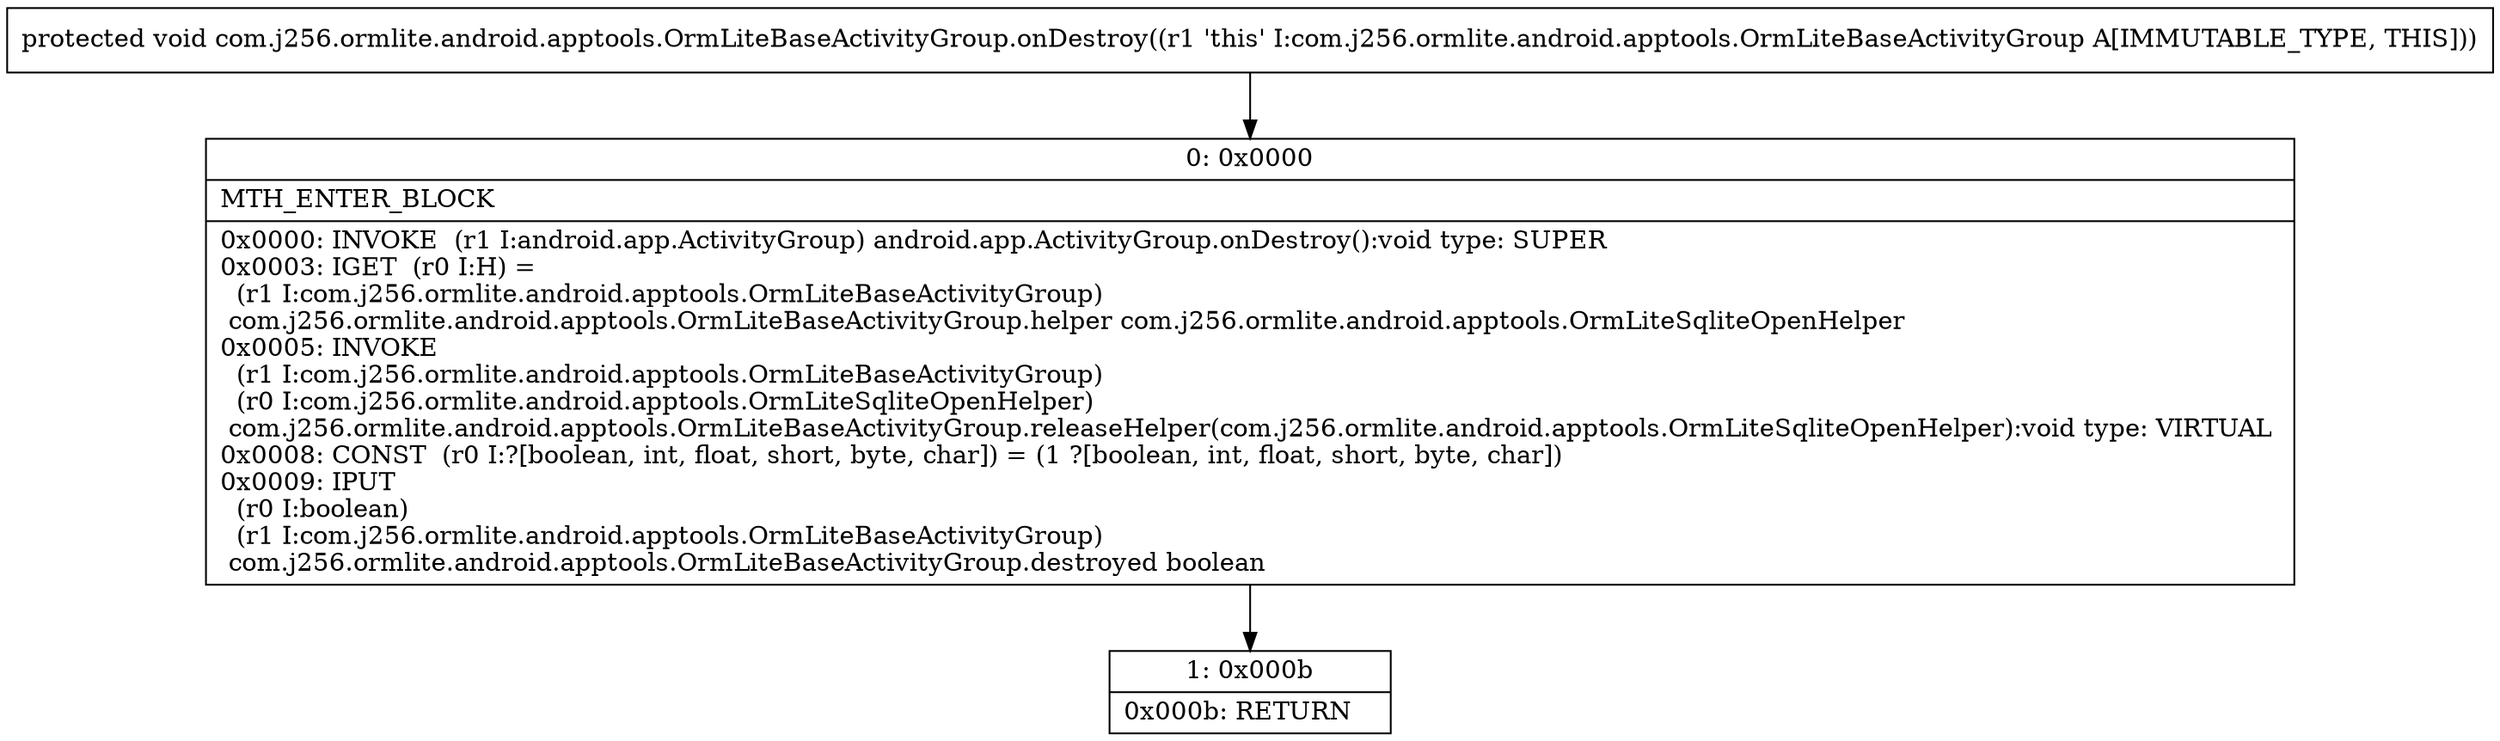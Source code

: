 digraph "CFG forcom.j256.ormlite.android.apptools.OrmLiteBaseActivityGroup.onDestroy()V" {
Node_0 [shape=record,label="{0\:\ 0x0000|MTH_ENTER_BLOCK\l|0x0000: INVOKE  (r1 I:android.app.ActivityGroup) android.app.ActivityGroup.onDestroy():void type: SUPER \l0x0003: IGET  (r0 I:H) = \l  (r1 I:com.j256.ormlite.android.apptools.OrmLiteBaseActivityGroup)\l com.j256.ormlite.android.apptools.OrmLiteBaseActivityGroup.helper com.j256.ormlite.android.apptools.OrmLiteSqliteOpenHelper \l0x0005: INVOKE  \l  (r1 I:com.j256.ormlite.android.apptools.OrmLiteBaseActivityGroup)\l  (r0 I:com.j256.ormlite.android.apptools.OrmLiteSqliteOpenHelper)\l com.j256.ormlite.android.apptools.OrmLiteBaseActivityGroup.releaseHelper(com.j256.ormlite.android.apptools.OrmLiteSqliteOpenHelper):void type: VIRTUAL \l0x0008: CONST  (r0 I:?[boolean, int, float, short, byte, char]) = (1 ?[boolean, int, float, short, byte, char]) \l0x0009: IPUT  \l  (r0 I:boolean)\l  (r1 I:com.j256.ormlite.android.apptools.OrmLiteBaseActivityGroup)\l com.j256.ormlite.android.apptools.OrmLiteBaseActivityGroup.destroyed boolean \l}"];
Node_1 [shape=record,label="{1\:\ 0x000b|0x000b: RETURN   \l}"];
MethodNode[shape=record,label="{protected void com.j256.ormlite.android.apptools.OrmLiteBaseActivityGroup.onDestroy((r1 'this' I:com.j256.ormlite.android.apptools.OrmLiteBaseActivityGroup A[IMMUTABLE_TYPE, THIS])) }"];
MethodNode -> Node_0;
Node_0 -> Node_1;
}

